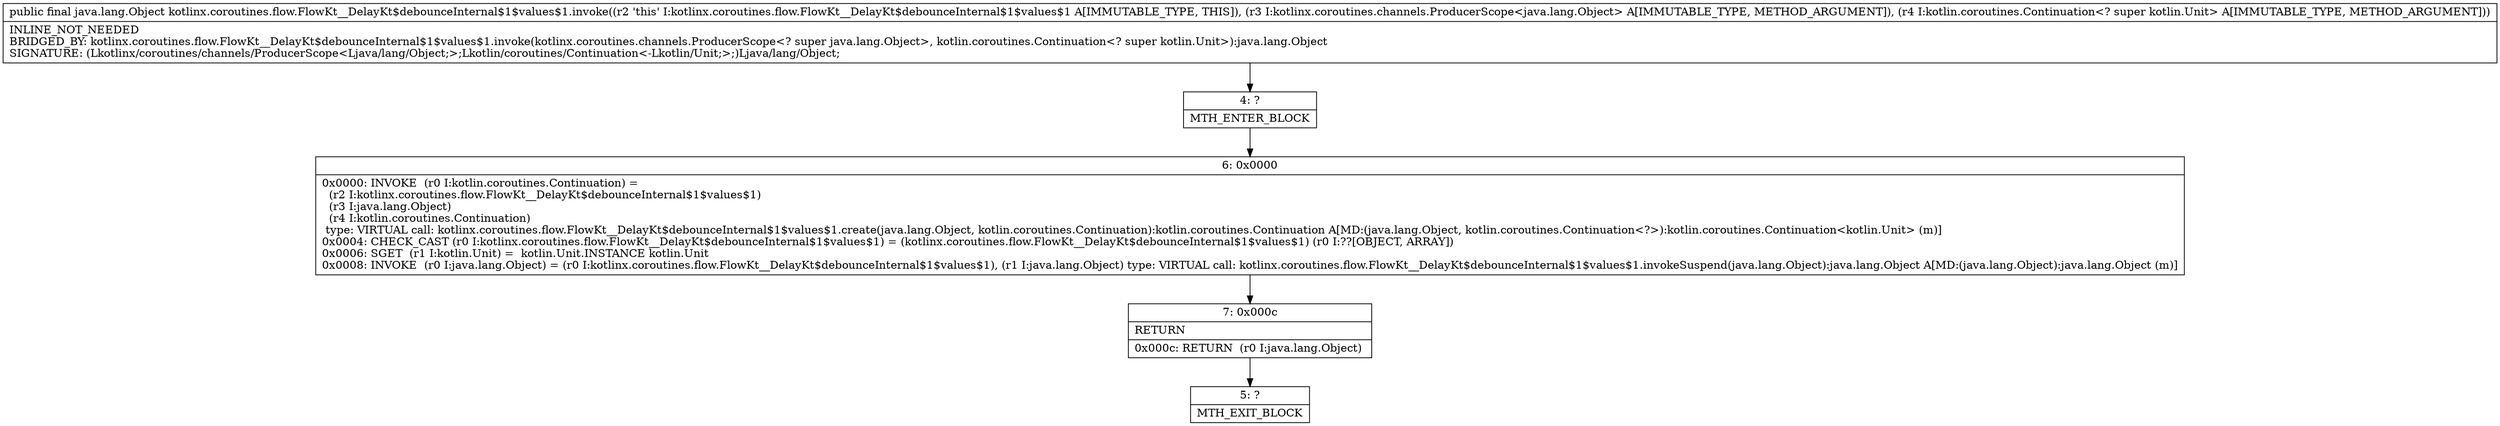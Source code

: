 digraph "CFG forkotlinx.coroutines.flow.FlowKt__DelayKt$debounceInternal$1$values$1.invoke(Lkotlinx\/coroutines\/channels\/ProducerScope;Lkotlin\/coroutines\/Continuation;)Ljava\/lang\/Object;" {
Node_4 [shape=record,label="{4\:\ ?|MTH_ENTER_BLOCK\l}"];
Node_6 [shape=record,label="{6\:\ 0x0000|0x0000: INVOKE  (r0 I:kotlin.coroutines.Continuation) = \l  (r2 I:kotlinx.coroutines.flow.FlowKt__DelayKt$debounceInternal$1$values$1)\l  (r3 I:java.lang.Object)\l  (r4 I:kotlin.coroutines.Continuation)\l type: VIRTUAL call: kotlinx.coroutines.flow.FlowKt__DelayKt$debounceInternal$1$values$1.create(java.lang.Object, kotlin.coroutines.Continuation):kotlin.coroutines.Continuation A[MD:(java.lang.Object, kotlin.coroutines.Continuation\<?\>):kotlin.coroutines.Continuation\<kotlin.Unit\> (m)]\l0x0004: CHECK_CAST (r0 I:kotlinx.coroutines.flow.FlowKt__DelayKt$debounceInternal$1$values$1) = (kotlinx.coroutines.flow.FlowKt__DelayKt$debounceInternal$1$values$1) (r0 I:??[OBJECT, ARRAY]) \l0x0006: SGET  (r1 I:kotlin.Unit) =  kotlin.Unit.INSTANCE kotlin.Unit \l0x0008: INVOKE  (r0 I:java.lang.Object) = (r0 I:kotlinx.coroutines.flow.FlowKt__DelayKt$debounceInternal$1$values$1), (r1 I:java.lang.Object) type: VIRTUAL call: kotlinx.coroutines.flow.FlowKt__DelayKt$debounceInternal$1$values$1.invokeSuspend(java.lang.Object):java.lang.Object A[MD:(java.lang.Object):java.lang.Object (m)]\l}"];
Node_7 [shape=record,label="{7\:\ 0x000c|RETURN\l|0x000c: RETURN  (r0 I:java.lang.Object) \l}"];
Node_5 [shape=record,label="{5\:\ ?|MTH_EXIT_BLOCK\l}"];
MethodNode[shape=record,label="{public final java.lang.Object kotlinx.coroutines.flow.FlowKt__DelayKt$debounceInternal$1$values$1.invoke((r2 'this' I:kotlinx.coroutines.flow.FlowKt__DelayKt$debounceInternal$1$values$1 A[IMMUTABLE_TYPE, THIS]), (r3 I:kotlinx.coroutines.channels.ProducerScope\<java.lang.Object\> A[IMMUTABLE_TYPE, METHOD_ARGUMENT]), (r4 I:kotlin.coroutines.Continuation\<? super kotlin.Unit\> A[IMMUTABLE_TYPE, METHOD_ARGUMENT]))  | INLINE_NOT_NEEDED\lBRIDGED_BY: kotlinx.coroutines.flow.FlowKt__DelayKt$debounceInternal$1$values$1.invoke(kotlinx.coroutines.channels.ProducerScope\<? super java.lang.Object\>, kotlin.coroutines.Continuation\<? super kotlin.Unit\>):java.lang.Object\lSIGNATURE: (Lkotlinx\/coroutines\/channels\/ProducerScope\<Ljava\/lang\/Object;\>;Lkotlin\/coroutines\/Continuation\<\-Lkotlin\/Unit;\>;)Ljava\/lang\/Object;\l}"];
MethodNode -> Node_4;Node_4 -> Node_6;
Node_6 -> Node_7;
Node_7 -> Node_5;
}

